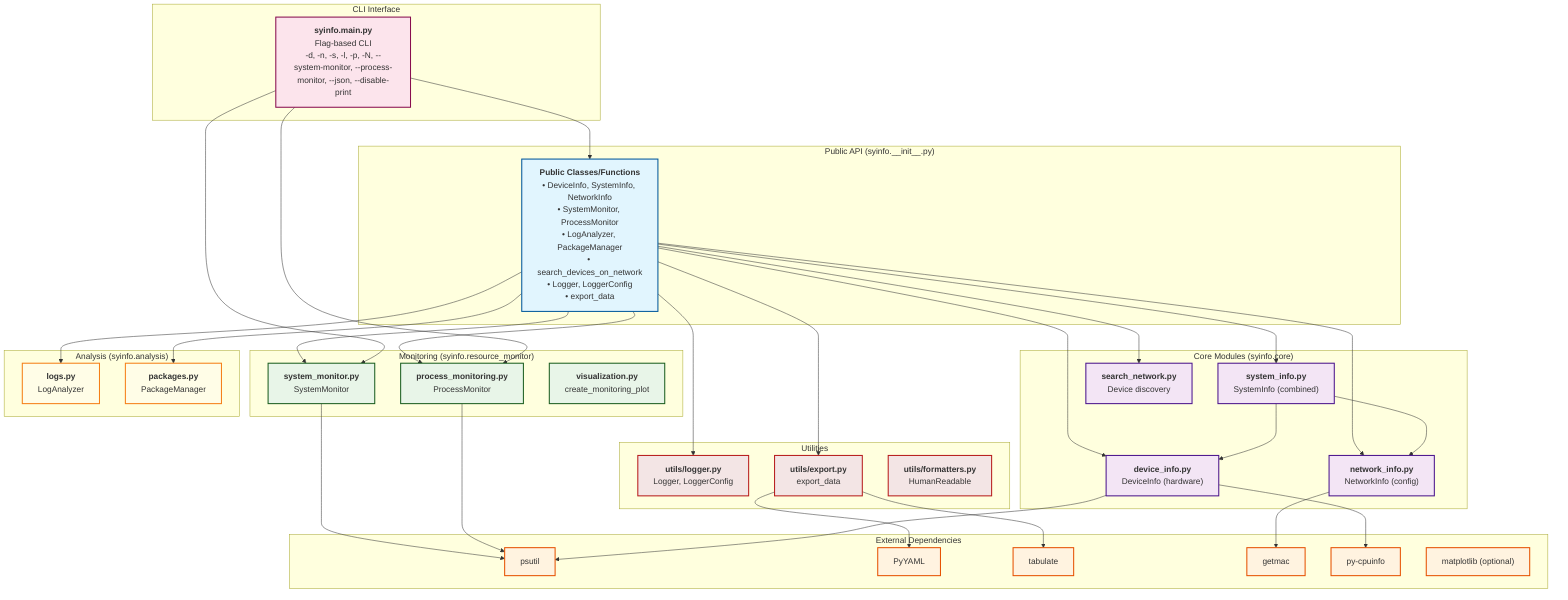 graph TB
    %% SyInfo Package Architecture - Updated

    subgraph "Public API (syinfo.__init__.py)"
        API["`**Public Classes/Functions**
        • DeviceInfo, SystemInfo, NetworkInfo
        • SystemMonitor, ProcessMonitor
        • LogAnalyzer, PackageManager
        • search_devices_on_network
        • Logger, LoggerConfig
        • export_data`"]
    end

    subgraph "CLI Interface"
        CLI["`**syinfo.__main__.py**
        Flag-based CLI
        -d, -n, -s, -l, -p, -N, --system-monitor, --process-monitor, --json, --disable-print`"]
    end

    subgraph "Core Modules (syinfo.core)"
        DEV["`**device_info.py**
        DeviceInfo (hardware)`"]
        NET["`**network_info.py**
        NetworkInfo (config)`"]
        SYS["`**system_info.py**
        SystemInfo (combined)`"]
        SEARCH["`**search_network.py**
        Device discovery`"]
    end

    subgraph "Monitoring (syinfo.resource_monitor)"
        SYSMON["`**system_monitor.py**
        SystemMonitor`"]
        PROCMON["`**process_monitoring.py**
        ProcessMonitor`"]
        VIS["`**visualization.py**
        create_monitoring_plot`"]
    end

    subgraph "Analysis (syinfo.analysis)"
        LOGS["`**logs.py**
        LogAnalyzer`"]
        PKG["`**packages.py**
        PackageManager`"]
    end

    subgraph "Utilities"
        LOGGER["`**utils/logger.py**
        Logger, LoggerConfig`"]
        EXPORT["`**utils/export.py**
        export_data`"]
        FMT["`**utils/formatters.py**
        HumanReadable`"]
    end

    subgraph "External Dependencies"
        PSUTIL["psutil"]
        YAML["PyYAML"]
        TABULATE["tabulate"]
        GETMAC["getmac"]
        CPUINFO["py-cpuinfo"]
        MISC["matplotlib (optional)"]
    end

    %% Connections
    API --> DEV
    API --> NET
    API --> SYS
    API --> SEARCH
    API --> SYSMON
    API --> PROCMON
    API --> LOGS
    API --> PKG
    API --> LOGGER
    API --> EXPORT

    CLI --> API
    CLI --> SYSMON
    CLI --> PROCMON

    SYS --> DEV
    SYS --> NET

    SYSMON --> PSUTIL
    PROCMON --> PSUTIL
    DEV --> PSUTIL
    DEV --> CPUINFO
    NET --> GETMAC
    EXPORT --> YAML
    EXPORT --> TABULATE

    %% Styling
    classDef publicAPI fill:#e1f5fe,stroke:#01579b,stroke-width:2px
    classDef coreModule fill:#f3e5f5,stroke:#4a148c,stroke-width:2px
    classDef monitor fill:#e8f5e8,stroke:#1b5e20,stroke-width:2px
    classDef analysis fill:#fffde7,stroke:#f57f17,stroke-width:2px
    classDef util fill:#f3e5e5,stroke:#b71c1c,stroke-width:2px
    classDef external fill:#fff3e0,stroke:#e65100,stroke-width:2px
    classDef cli fill:#fce4ec,stroke:#880e4f,stroke-width:2px

    class API publicAPI
    class DEV,NET,SYS,SEARCH coreModule
    class SYSMON,PROCMON,VIS monitor
    class LOGS,PKG analysis
    class LOGGER,EXPORT,FMT util
    class PSUTIL,YAML,TABULATE,GETMAC,CPUINFO,MISC external
    class CLI cli